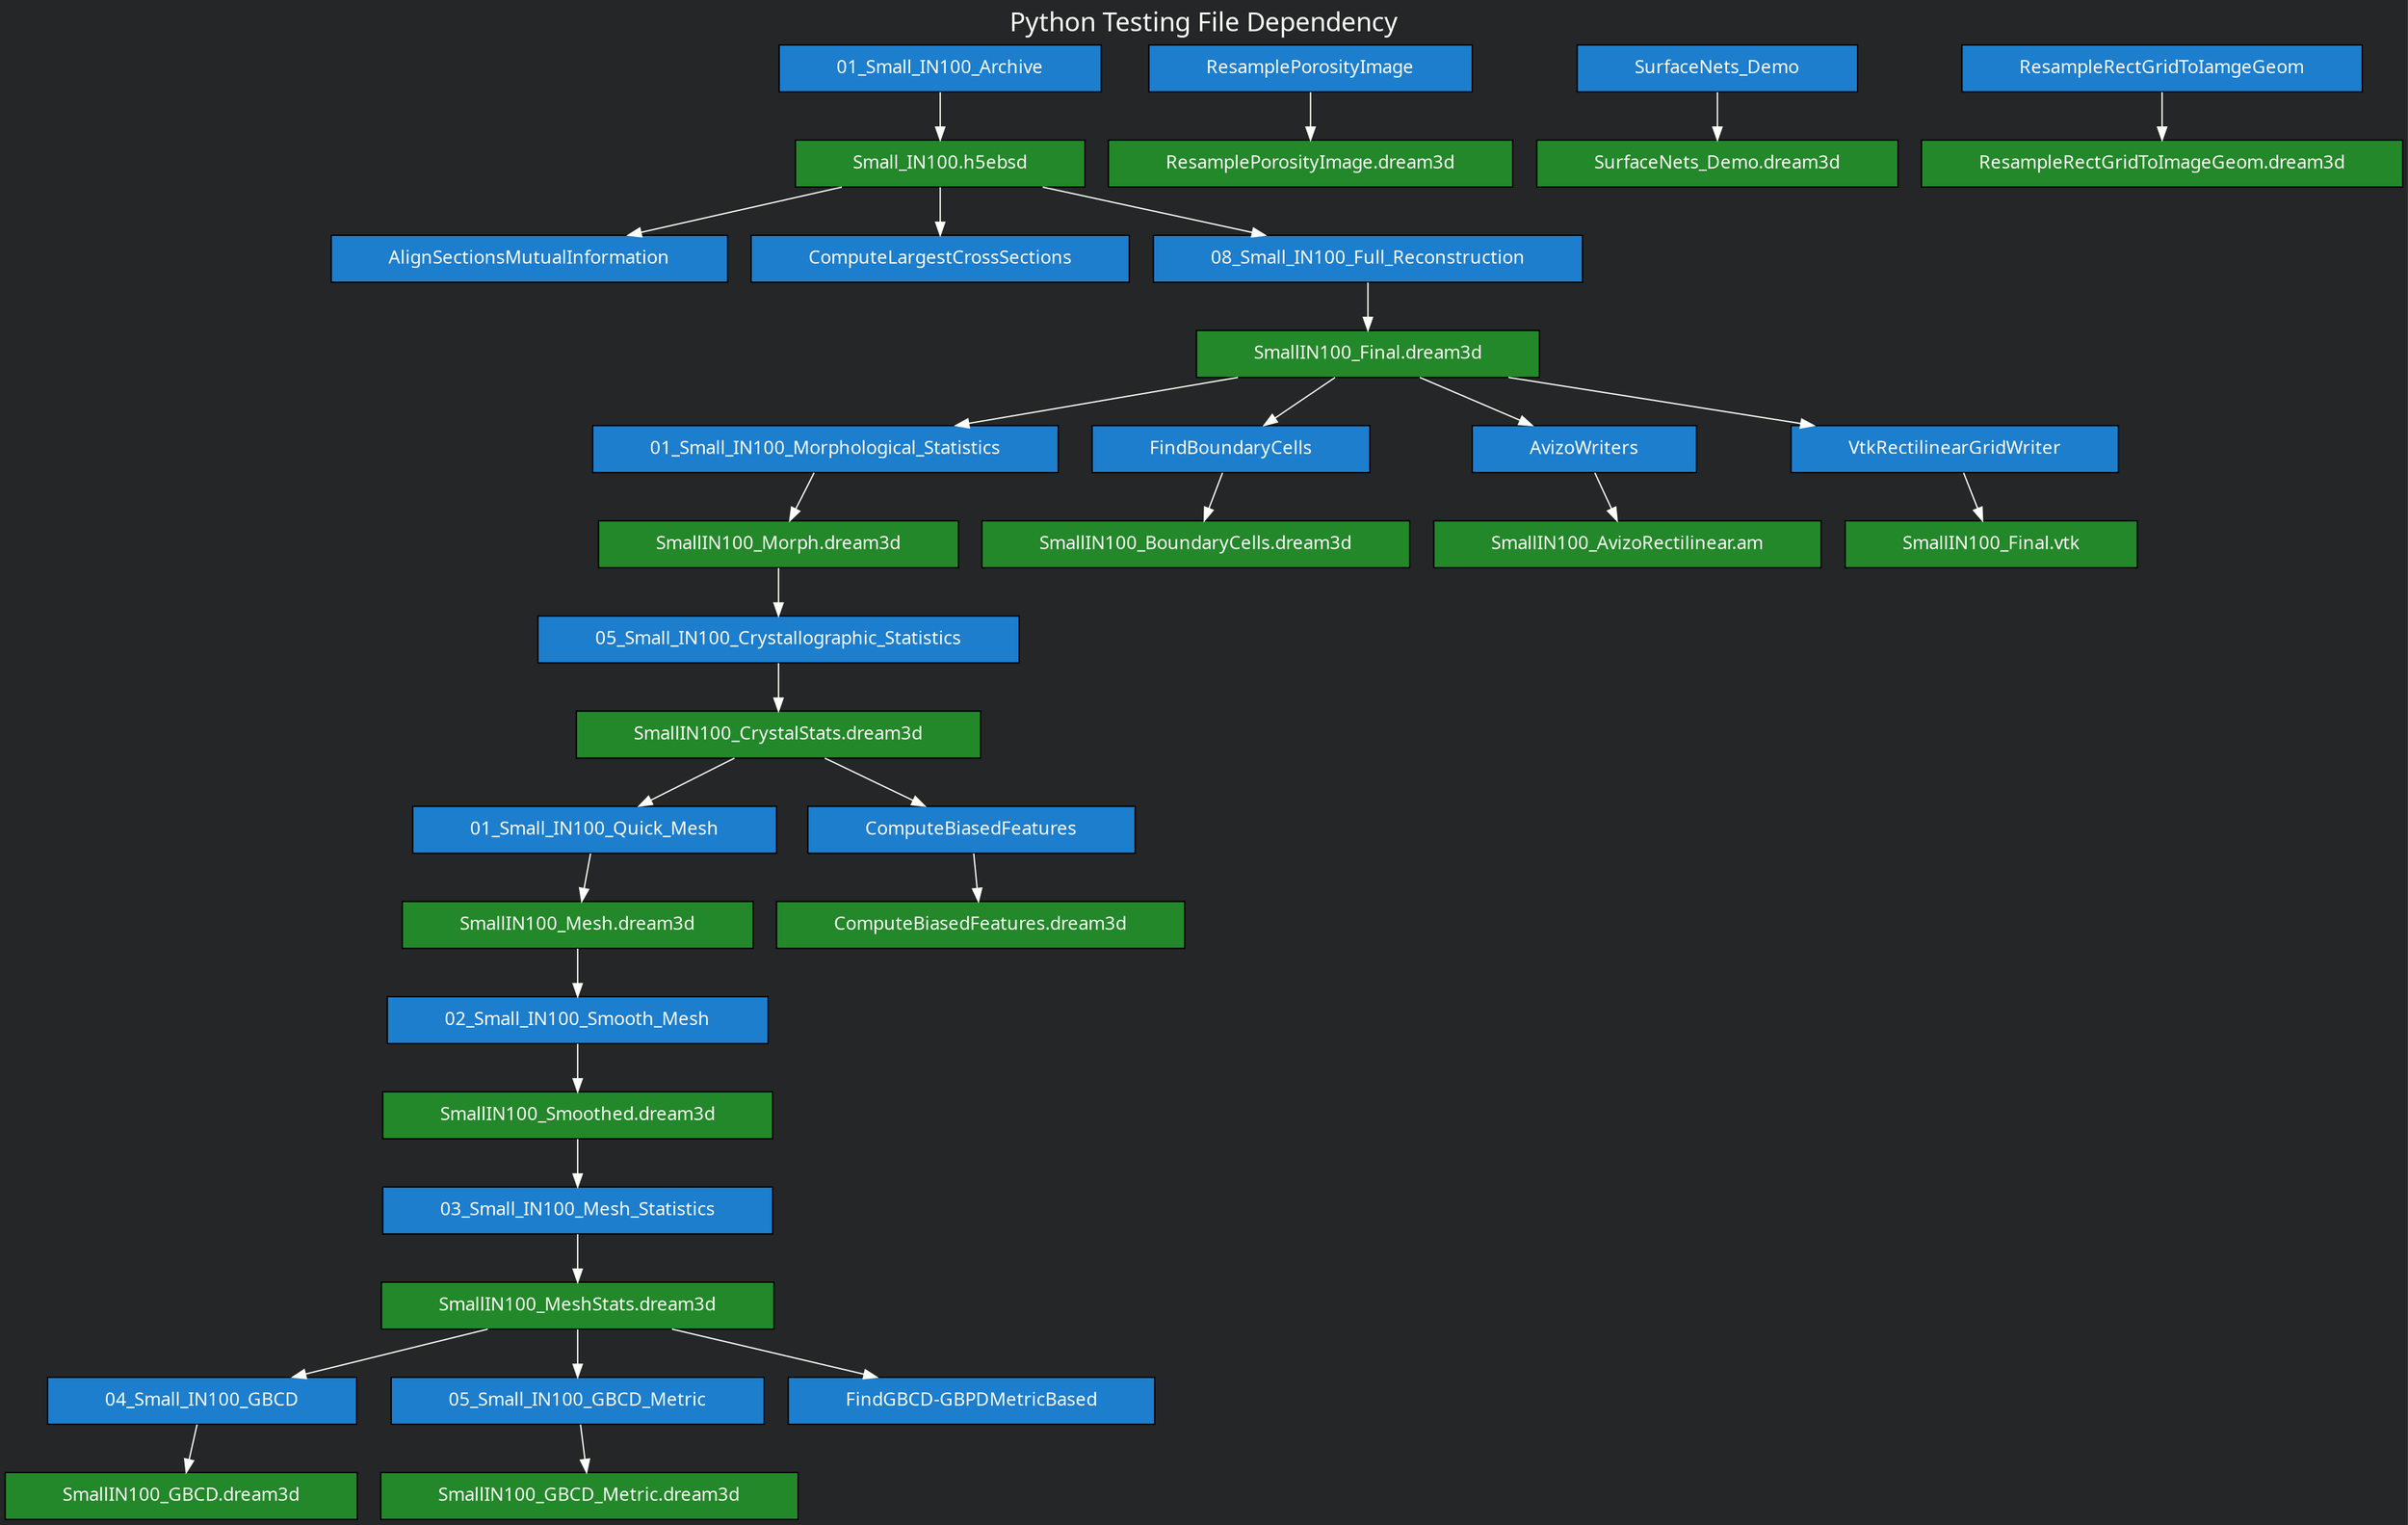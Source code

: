 digraph G {
  //rankdir=LR;

  label="Python Testing File Dependency"
	labelloc="t"
  fontname="Fira Mono"
  fontcolor="#FFFFFA"
  fontsize=20
	

	graph [splines=true 
        bgcolor="#242627"
        ]

	node [shape=record 
        style="filled" 
        fillcolor="#1D7ECD" 
        fontcolor="#FFFFFA"
        fontname="Fira Mono"
        margin="0.61,0.1"
        ]
    
  edge [
        // dir=back 
        arrowtail=default
        arrowhead=normal
        style="" 
        // headport="w" 
        // tailport="e"
        color="#FFFFFA"
        ]


"Small_IN100.h5ebsd" [shape=record  fillcolor="#23882A"]
"SmallIN100_Final.dream3d" [shape=record  fillcolor="#23882A"]
"SmallIN100_Morph.dream3d" [shape=record  fillcolor="#23882A"]
"SmallIN100_BoundaryCells.dream3d" [shape=record  fillcolor="#23882A"]
"SmallIN100_AvizoRectilinear.am" [shape=record  fillcolor="#23882A"]
"SmallIN100_Final.vtk" [shape=record  fillcolor="#23882A"]
"SmallIN100_CrystalStats.dream3d" [shape=record  fillcolor="#23882A"]
"SmallIN100_Mesh.dream3d" [shape=record  fillcolor="#23882A"]
"ComputeBiasedFeatures.dream3d" [shape=record  fillcolor="#23882A"]
"SmallIN100_Smoothed.dream3d" [shape=record  fillcolor="#23882A"]
"SmallIN100_MeshStats.dream3d" [shape=record  fillcolor="#23882A"]
"SmallIN100_GBCD.dream3d" [shape=record  fillcolor="#23882A"]
"SmallIN100_GBCD_Metric.dream3d" [shape=record  fillcolor="#23882A"]
"ResamplePorosityImage.dream3d" [shape=record  fillcolor="#23882A"]
"SurfaceNets_Demo.dream3d" [shape=record  fillcolor="#23882A"]
"ResampleRectGridToImageGeom.dream3d" [shape=record  fillcolor="#23882A"]

  "01_Small_IN100_Archive" -> "Small_IN100.h5ebsd"

  "Small_IN100.h5ebsd" -> AlignSectionsMutualInformation
  "Small_IN100.h5ebsd" -> ComputeLargestCrossSections
    
  "Small_IN100.h5ebsd" -> "08_Small_IN100_Full_Reconstruction" -> "SmallIN100_Final.dream3d"

  "SmallIN100_Final.dream3d" -> "01_Small_IN100_Morphological_Statistics" -> "SmallIN100_Morph.dream3d"
  "SmallIN100_Final.dream3d" -> "FindBoundaryCells" -> "SmallIN100_BoundaryCells.dream3d"
  "SmallIN100_Final.dream3d" -> "AvizoWriters" -> "SmallIN100_AvizoRectilinear.am"
  "SmallIN100_Final.dream3d" -> "VtkRectilinearGridWriter" -> "SmallIN100_Final.vtk"
  
  "SmallIN100_Morph.dream3d" -> "05_Small_IN100_Crystallographic_Statistics" -> "SmallIN100_CrystalStats.dream3d"
  
  "SmallIN100_CrystalStats.dream3d"->"01_Small_IN100_Quick_Mesh"-> "SmallIN100_Mesh.dream3d"
  "SmallIN100_CrystalStats.dream3d" -> "ComputeBiasedFeatures" -> "ComputeBiasedFeatures.dream3d"

  "SmallIN100_Mesh.dream3d" -> "02_Small_IN100_Smooth_Mesh" -> "SmallIN100_Smoothed.dream3d"
  "SmallIN100_Smoothed.dream3d" -> "03_Small_IN100_Mesh_Statistics" -> "SmallIN100_MeshStats.dream3d"
  "SmallIN100_MeshStats.dream3d" -> "04_Small_IN100_GBCD" -> "SmallIN100_GBCD.dream3d"
  "SmallIN100_MeshStats.dream3d" -> "05_Small_IN100_GBCD_Metric" -> "SmallIN100_GBCD_Metric.dream3d"


  "SmallIN100_MeshStats.dream3d" -> "FindGBCD-GBPDMetricBased"

  "ResamplePorosityImage" -> "ResamplePorosityImage.dream3d"
  "SurfaceNets_Demo" -> "SurfaceNets_Demo.dream3d"
  "ResampleRectGridToIamgeGeom" -> "ResampleRectGridToImageGeom.dream3d"


}
